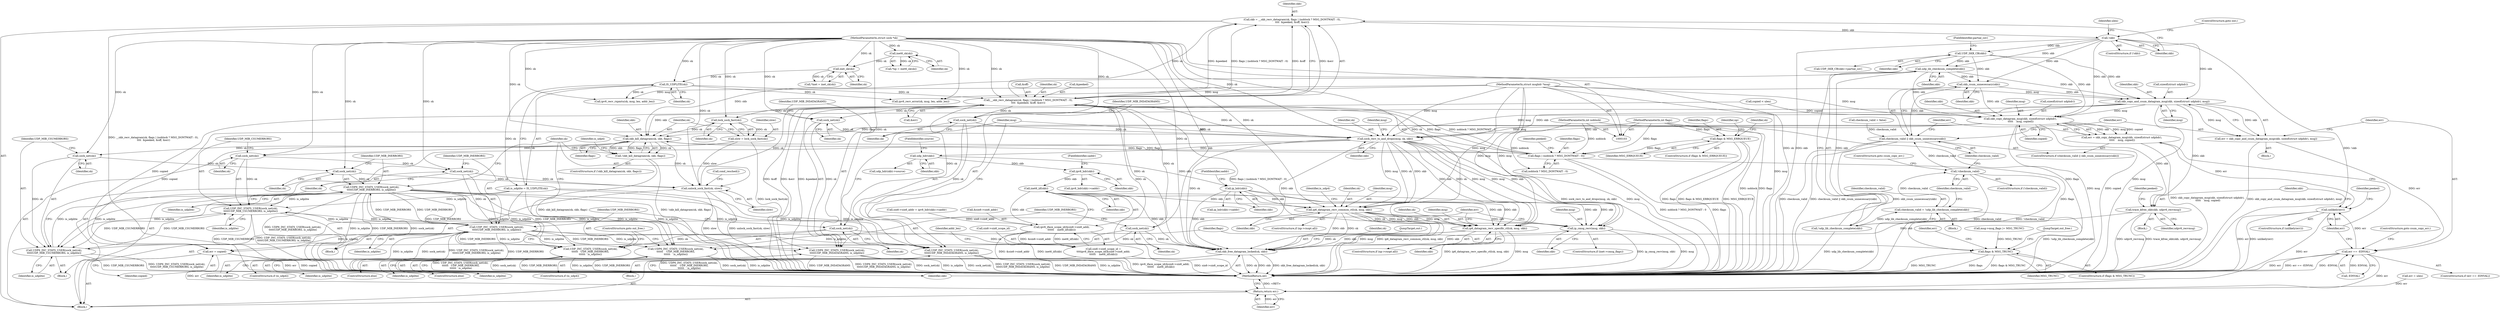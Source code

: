 digraph "0_linux_197c949e7798fbf28cfadc69d9ca0c2abbf93191_0@API" {
"1000170" [label="(Call,skb = __skb_recv_datagram(sk, flags | (noblock ? MSG_DONTWAIT : 0),\n\t\t\t\t  &peeked, &off, &err))"];
"1000172" [label="(Call,__skb_recv_datagram(sk, flags | (noblock ? MSG_DONTWAIT : 0),\n\t\t\t\t  &peeked, &off, &err))"];
"1000133" [label="(Call,IS_UDPLITE(sk))"];
"1000119" [label="(Call,inet_sk(sk))"];
"1000114" [label="(Call,inet6_sk(sk))"];
"1000104" [label="(MethodParameterIn,struct sock *sk)"];
"1000477" [label="(Call,unlock_sock_fast(sk, slow))"];
"1000473" [label="(Call,sock_net(sk))"];
"1000468" [label="(Call,sock_net(sk))"];
"1000447" [label="(Call,skb_kill_datagram(sk, skb, flags))"];
"1000443" [label="(Call,lock_sock_fast(sk))"];
"1000239" [label="(Call,udp_lib_checksum_complete(skb))"];
"1000187" [label="(Call,!skb)"];
"1000170" [label="(Call,skb = __skb_recv_datagram(sk, flags | (noblock ? MSG_DONTWAIT : 0),\n\t\t\t\t  &peeked, &off, &err))"];
"1000232" [label="(Call,UDP_SKB_CB(skb))"];
"1000262" [label="(Call,skb_copy_and_csum_datagram_msg(skb, sizeof(struct udphdr), msg))"];
"1000248" [label="(Call,skb_csum_unnecessary(skb))"];
"1000105" [label="(MethodParameterIn,struct msghdr *msg)"];
"1000174" [label="(Call,flags | (noblock ? MSG_DONTWAIT : 0))"];
"1000142" [label="(Call,flags & MSG_ERRQUEUE)"];
"1000108" [label="(MethodParameterIn,int flags)"];
"1000107" [label="(MethodParameterIn,int noblock)"];
"1000461" [label="(Call,sock_net(sk))"];
"1000456" [label="(Call,sock_net(sk))"];
"1000441" [label="(Call,slow = lock_sock_fast(sk))"];
"1000238" [label="(Call,!udp_lib_checksum_complete(skb))"];
"1000236" [label="(Call,checksum_valid = !udp_lib_checksum_complete(skb))"];
"1000242" [label="(Call,!checksum_valid)"];
"1000246" [label="(Call,checksum_valid || skb_csum_unnecessary(skb))"];
"1000252" [label="(Call,skb_copy_datagram_msg(skb, sizeof(struct udphdr),\n \t\t\t\t\t    msg, copied))"];
"1000250" [label="(Call,err = skb_copy_datagram_msg(skb, sizeof(struct udphdr),\n \t\t\t\t\t    msg, copied))"];
"1000274" [label="(Call,unlikely(err))"];
"1000438" [label="(Return,return err;)"];
"1000277" [label="(Call,trace_kfree_skb(skb, udpv6_recvmsg))"];
"1000434" [label="(Call,skb_free_datagram_locked(sk, skb))"];
"1000320" [label="(Call,sock_recv_ts_and_drops(msg, sk, skb))"];
"1000339" [label="(Call,udp_hdr(skb))"];
"1000352" [label="(Call,ip_hdr(skb))"];
"1000397" [label="(Call,ip6_datagram_recv_common_ctl(sk, msg, skb))"];
"1000408" [label="(Call,ip_cmsg_recv(msg, skb))"];
"1000419" [label="(Call,ip6_datagram_recv_specific_ctl(sk, msg, skb))"];
"1000371" [label="(Call,ipv6_hdr(skb))"];
"1000383" [label="(Call,inet6_iif(skb))"];
"1000378" [label="(Call,ipv6_iface_scope_id(&sin6->sin6_addr,\n\t\t\t\t\t\t    inet6_iif(skb)))"];
"1000374" [label="(Call,sin6->sin6_scope_id =\n\t\t\t\tipv6_iface_scope_id(&sin6->sin6_addr,\n\t\t\t\t\t\t    inet6_iif(skb)))"];
"1000423" [label="(Call,err = copied)"];
"1000260" [label="(Call,err = skb_copy_and_csum_datagram_msg(skb, sizeof(struct udphdr), msg))"];
"1000268" [label="(Call,err == -EINVAL)"];
"1000292" [label="(Call,sock_net(sk))"];
"1000291" [label="(Call,UDP_INC_STATS_USER(sock_net(sk),\n\t\t\t\t\t\t   UDP_MIB_INERRORS,\n\t\t\t\t\t\t   is_udplite))"];
"1000298" [label="(Call,sock_net(sk))"];
"1000297" [label="(Call,UDP6_INC_STATS_USER(sock_net(sk),\n\t\t\t\t\t\t    UDP_MIB_INERRORS,\n\t\t\t\t\t\t    is_udplite))"];
"1000310" [label="(Call,sock_net(sk))"];
"1000309" [label="(Call,UDP_INC_STATS_USER(sock_net(sk),\n\t\t\t\t\tUDP_MIB_INDATAGRAMS, is_udplite))"];
"1000316" [label="(Call,sock_net(sk))"];
"1000315" [label="(Call,UDP6_INC_STATS_USER(sock_net(sk),\n\t\t\t\t\tUDP_MIB_INDATAGRAMS, is_udplite))"];
"1000427" [label="(Call,flags & MSG_TRUNC)"];
"1000446" [label="(Call,!skb_kill_datagram(sk, skb, flags))"];
"1000455" [label="(Call,UDP_INC_STATS_USER(sock_net(sk),\n\t\t\t\t\tUDP_MIB_CSUMERRORS, is_udplite))"];
"1000460" [label="(Call,UDP_INC_STATS_USER(sock_net(sk),\n\t\t\t\t\tUDP_MIB_INERRORS, is_udplite))"];
"1000467" [label="(Call,UDP6_INC_STATS_USER(sock_net(sk),\n\t\t\t\t\tUDP_MIB_CSUMERRORS, is_udplite))"];
"1000472" [label="(Call,UDP6_INC_STATS_USER(sock_net(sk),\n\t\t\t\t\tUDP_MIB_INERRORS, is_udplite))"];
"1000171" [label="(Identifier,skb)"];
"1000419" [label="(Call,ip6_datagram_recv_specific_ctl(sk, msg, skb))"];
"1000241" [label="(ControlStructure,if (!checksum_valid))"];
"1000250" [label="(Call,err = skb_copy_datagram_msg(skb, sizeof(struct udphdr),\n \t\t\t\t\t    msg, copied))"];
"1000252" [label="(Call,skb_copy_datagram_msg(skb, sizeof(struct udphdr),\n \t\t\t\t\t    msg, copied))"];
"1000267" [label="(ControlStructure,if (err == -EINVAL))"];
"1000442" [label="(Identifier,slow)"];
"1000269" [label="(Identifier,err)"];
"1000131" [label="(Call,is_udplite = IS_UDPLITE(sk))"];
"1000402" [label="(Identifier,is_udp4)"];
"1000309" [label="(Call,UDP_INC_STATS_USER(sock_net(sk),\n\t\t\t\t\tUDP_MIB_INDATAGRAMS, is_udplite))"];
"1000375" [label="(Call,sin6->sin6_scope_id)"];
"1000466" [label="(Block,)"];
"1000236" [label="(Call,checksum_valid = !udp_lib_checksum_complete(skb))"];
"1000107" [label="(MethodParameterIn,int noblock)"];
"1000470" [label="(Identifier,UDP_MIB_CSUMERRORS)"];
"1000299" [label="(Identifier,sk)"];
"1000340" [label="(Identifier,skb)"];
"1000239" [label="(Call,udp_lib_checksum_complete(skb))"];
"1000108" [label="(MethodParameterIn,int flags)"];
"1000462" [label="(Identifier,sk)"];
"1000410" [label="(Identifier,skb)"];
"1000423" [label="(Call,err = copied)"];
"1000270" [label="(Call,-EINVAL)"];
"1000311" [label="(Identifier,sk)"];
"1000292" [label="(Call,sock_net(sk))"];
"1000181" [label="(Identifier,peeked)"];
"1000448" [label="(Identifier,sk)"];
"1000454" [label="(Block,)"];
"1000372" [label="(Identifier,skb)"];
"1000464" [label="(Identifier,is_udplite)"];
"1000371" [label="(Call,ipv6_hdr(skb))"];
"1000260" [label="(Call,err = skb_copy_and_csum_datagram_msg(skb, sizeof(struct udphdr), msg))"];
"1000144" [label="(Identifier,MSG_ERRQUEUE)"];
"1000404" [label="(ControlStructure,if (inet->cmsg_flags))"];
"1000472" [label="(Call,UDP6_INC_STATS_USER(sock_net(sk),\n\t\t\t\t\tUDP_MIB_INERRORS, is_udplite))"];
"1000460" [label="(Call,UDP_INC_STATS_USER(sock_net(sk),\n\t\t\t\t\tUDP_MIB_INERRORS, is_udplite))"];
"1000240" [label="(Identifier,skb)"];
"1000467" [label="(Call,UDP6_INC_STATS_USER(sock_net(sk),\n\t\t\t\t\tUDP_MIB_CSUMERRORS, is_udplite))"];
"1000176" [label="(Call,noblock ? MSG_DONTWAIT : 0)"];
"1000438" [label="(Return,return err;)"];
"1000435" [label="(Identifier,sk)"];
"1000391" [label="(ControlStructure,if (np->rxopt.all))"];
"1000234" [label="(FieldIdentifier,partial_cov)"];
"1000293" [label="(Identifier,sk)"];
"1000314" [label="(ControlStructure,else)"];
"1000238" [label="(Call,!udp_lib_checksum_complete(skb))"];
"1000189" [label="(ControlStructure,goto out;)"];
"1000233" [label="(Identifier,skb)"];
"1000444" [label="(Identifier,sk)"];
"1000458" [label="(Identifier,UDP_MIB_CSUMERRORS)"];
"1000300" [label="(Identifier,UDP_MIB_INERRORS)"];
"1000427" [label="(Call,flags & MSG_TRUNC)"];
"1000373" [label="(FieldIdentifier,saddr)"];
"1000434" [label="(Call,skb_free_datagram_locked(sk, skb))"];
"1000305" [label="(Identifier,peeked)"];
"1000187" [label="(Call,!skb)"];
"1000478" [label="(Identifier,sk)"];
"1000463" [label="(Identifier,UDP_MIB_INERRORS)"];
"1000323" [label="(Identifier,skb)"];
"1000459" [label="(Identifier,is_udplite)"];
"1000180" [label="(Call,&peeked)"];
"1000307" [label="(ControlStructure,if (is_udp4))"];
"1000242" [label="(Call,!checksum_valid)"];
"1000134" [label="(Identifier,sk)"];
"1000119" [label="(Call,inet_sk(sk))"];
"1000237" [label="(Identifier,checksum_valid)"];
"1000302" [label="(ControlStructure,goto out_free;)"];
"1000279" [label="(Identifier,udpv6_recvmsg)"];
"1000310" [label="(Call,sock_net(sk))"];
"1000430" [label="(Call,err = ulen)"];
"1000449" [label="(Identifier,skb)"];
"1000398" [label="(Identifier,sk)"];
"1000264" [label="(Call,sizeof(struct udphdr))"];
"1000146" [label="(Call,ipv6_recv_error(sk, msg, len, addr_len))"];
"1000182" [label="(Call,&off)"];
"1000456" [label="(Call,sock_net(sk))"];
"1000243" [label="(Identifier,checksum_valid)"];
"1000244" [label="(ControlStructure,goto csum_copy_err;)"];
"1000321" [label="(Identifier,msg)"];
"1000400" [label="(Identifier,skb)"];
"1000295" [label="(Identifier,is_udplite)"];
"1000213" [label="(Call,msg->msg_flags |= MSG_TRUNC)"];
"1000487" [label="(MethodReturn,int)"];
"1000425" [label="(Identifier,copied)"];
"1000436" [label="(Identifier,skb)"];
"1000272" [label="(ControlStructure,goto csum_copy_err;)"];
"1000445" [label="(ControlStructure,if (!skb_kill_datagram(sk, skb, flags)))"];
"1000313" [label="(Identifier,is_udplite)"];
"1000399" [label="(Identifier,msg)"];
"1000384" [label="(Identifier,skb)"];
"1000291" [label="(Call,UDP_INC_STATS_USER(sock_net(sk),\n\t\t\t\t\t\t   UDP_MIB_INERRORS,\n\t\t\t\t\t\t   is_udplite))"];
"1000316" [label="(Call,sock_net(sk))"];
"1000413" [label="(ControlStructure,if (np->rxopt.all))"];
"1000351" [label="(Call,ip_hdr(skb)->saddr)"];
"1000383" [label="(Call,inet6_iif(skb))"];
"1000247" [label="(Identifier,checksum_valid)"];
"1000378" [label="(Call,ipv6_iface_scope_id(&sin6->sin6_addr,\n\t\t\t\t\t\t    inet6_iif(skb)))"];
"1000175" [label="(Identifier,flags)"];
"1000480" [label="(Call,cond_resched())"];
"1000142" [label="(Call,flags & MSG_ERRQUEUE)"];
"1000322" [label="(Identifier,sk)"];
"1000420" [label="(Identifier,sk)"];
"1000245" [label="(ControlStructure,if (checksum_valid || skb_csum_unnecessary(skb)))"];
"1000439" [label="(Identifier,err)"];
"1000476" [label="(Identifier,is_udplite)"];
"1000437" [label="(JumpTarget,out:)"];
"1000326" [label="(Identifier,msg)"];
"1000112" [label="(Call,*np = inet6_sk(sk))"];
"1000263" [label="(Identifier,skb)"];
"1000370" [label="(Call,ipv6_hdr(skb)->saddr)"];
"1000461" [label="(Call,sock_net(sk))"];
"1000248" [label="(Call,skb_csum_unnecessary(skb))"];
"1000141" [label="(ControlStructure,if (flags & MSG_ERRQUEUE))"];
"1000366" [label="(Call,sin6->sin6_addr = ipv6_hdr(skb)->saddr)"];
"1000441" [label="(Call,slow = lock_sock_fast(sk))"];
"1000143" [label="(Identifier,flags)"];
"1000318" [label="(Identifier,UDP_MIB_INDATAGRAMS)"];
"1000261" [label="(Identifier,err)"];
"1000174" [label="(Call,flags | (noblock ? MSG_DONTWAIT : 0))"];
"1000254" [label="(Call,sizeof(struct udphdr))"];
"1000426" [label="(ControlStructure,if (flags & MSG_TRUNC))"];
"1000353" [label="(Identifier,skb)"];
"1000315" [label="(Call,UDP6_INC_STATS_USER(sock_net(sk),\n\t\t\t\t\tUDP_MIB_INDATAGRAMS, is_udplite))"];
"1000170" [label="(Call,skb = __skb_recv_datagram(sk, flags | (noblock ? MSG_DONTWAIT : 0),\n\t\t\t\t  &peeked, &off, &err))"];
"1000232" [label="(Call,UDP_SKB_CB(skb))"];
"1000110" [label="(Block,)"];
"1000479" [label="(Identifier,slow)"];
"1000246" [label="(Call,checksum_valid || skb_csum_unnecessary(skb))"];
"1000379" [label="(Call,&sin6->sin6_addr)"];
"1000468" [label="(Call,sock_net(sk))"];
"1000273" [label="(ControlStructure,if (unlikely(err)))"];
"1000341" [label="(FieldIdentifier,source)"];
"1000257" [label="(Identifier,copied)"];
"1000428" [label="(Identifier,flags)"];
"1000173" [label="(Identifier,sk)"];
"1000339" [label="(Call,udp_hdr(skb))"];
"1000276" [label="(Block,)"];
"1000397" [label="(Call,ip6_datagram_recv_common_ctl(sk, msg, skb))"];
"1000421" [label="(Identifier,msg)"];
"1000317" [label="(Identifier,sk)"];
"1000114" [label="(Call,inet6_sk(sk))"];
"1000268" [label="(Call,err == -EINVAL)"];
"1000473" [label="(Call,sock_net(sk))"];
"1000409" [label="(Identifier,msg)"];
"1000443" [label="(Call,lock_sock_fast(sk))"];
"1000319" [label="(Identifier,is_udplite)"];
"1000186" [label="(ControlStructure,if (!skb))"];
"1000477" [label="(Call,unlock_sock_fast(sk, slow))"];
"1000191" [label="(Identifier,ulen)"];
"1000312" [label="(Identifier,UDP_MIB_INDATAGRAMS)"];
"1000274" [label="(Call,unlikely(err))"];
"1000475" [label="(Identifier,UDP_MIB_INERRORS)"];
"1000297" [label="(Call,UDP6_INC_STATS_USER(sock_net(sk),\n\t\t\t\t\t\t    UDP_MIB_INERRORS,\n\t\t\t\t\t\t    is_udplite))"];
"1000294" [label="(Identifier,UDP_MIB_INERRORS)"];
"1000120" [label="(Identifier,sk)"];
"1000231" [label="(Call,UDP_SKB_CB(skb)->partial_cov)"];
"1000266" [label="(Identifier,msg)"];
"1000457" [label="(Identifier,sk)"];
"1000433" [label="(JumpTarget,out_free:)"];
"1000469" [label="(Identifier,sk)"];
"1000235" [label="(Block,)"];
"1000298" [label="(Call,sock_net(sk))"];
"1000422" [label="(Identifier,skb)"];
"1000259" [label="(Block,)"];
"1000277" [label="(Call,trace_kfree_skb(skb, udpv6_recvmsg))"];
"1000408" [label="(Call,ip_cmsg_recv(msg, skb))"];
"1000253" [label="(Identifier,skb)"];
"1000354" [label="(FieldIdentifier,saddr)"];
"1000154" [label="(Identifier,np)"];
"1000429" [label="(Identifier,MSG_TRUNC)"];
"1000289" [label="(ControlStructure,if (is_udp4))"];
"1000104" [label="(MethodParameterIn,struct sock *sk)"];
"1000262" [label="(Call,skb_copy_and_csum_datagram_msg(skb, sizeof(struct udphdr), msg))"];
"1000249" [label="(Identifier,skb)"];
"1000172" [label="(Call,__skb_recv_datagram(sk, flags | (noblock ? MSG_DONTWAIT : 0),\n\t\t\t\t  &peeked, &off, &err))"];
"1000471" [label="(Identifier,is_udplite)"];
"1000447" [label="(Call,skb_kill_datagram(sk, skb, flags))"];
"1000352" [label="(Call,ip_hdr(skb))"];
"1000446" [label="(Call,!skb_kill_datagram(sk, skb, flags))"];
"1000450" [label="(Identifier,flags)"];
"1000278" [label="(Identifier,skb)"];
"1000228" [label="(Call,copied < ulen)"];
"1000474" [label="(Identifier,sk)"];
"1000387" [label="(Identifier,addr_len)"];
"1000184" [label="(Call,&err)"];
"1000188" [label="(Identifier,skb)"];
"1000365" [label="(Block,)"];
"1000431" [label="(Identifier,err)"];
"1000282" [label="(Identifier,peeked)"];
"1000453" [label="(Identifier,is_udp4)"];
"1000455" [label="(Call,UDP_INC_STATS_USER(sock_net(sk),\n\t\t\t\t\tUDP_MIB_CSUMERRORS, is_udplite))"];
"1000164" [label="(Call,ipv6_recv_rxpmtu(sk, msg, len, addr_len))"];
"1000147" [label="(Identifier,sk)"];
"1000136" [label="(Call,checksum_valid = false)"];
"1000338" [label="(Call,udp_hdr(skb)->source)"];
"1000275" [label="(Identifier,err)"];
"1000256" [label="(Identifier,msg)"];
"1000296" [label="(ControlStructure,else)"];
"1000424" [label="(Identifier,err)"];
"1000115" [label="(Identifier,sk)"];
"1000374" [label="(Call,sin6->sin6_scope_id =\n\t\t\t\tipv6_iface_scope_id(&sin6->sin6_addr,\n\t\t\t\t\t\t    inet6_iif(skb)))"];
"1000301" [label="(Identifier,is_udplite)"];
"1000320" [label="(Call,sock_recv_ts_and_drops(msg, sk, skb))"];
"1000133" [label="(Call,IS_UDPLITE(sk))"];
"1000117" [label="(Call,*inet = inet_sk(sk))"];
"1000105" [label="(MethodParameterIn,struct msghdr *msg)"];
"1000251" [label="(Identifier,err)"];
"1000170" -> "1000110"  [label="AST: "];
"1000170" -> "1000172"  [label="CFG: "];
"1000171" -> "1000170"  [label="AST: "];
"1000172" -> "1000170"  [label="AST: "];
"1000188" -> "1000170"  [label="CFG: "];
"1000170" -> "1000487"  [label="DDG: __skb_recv_datagram(sk, flags | (noblock ? MSG_DONTWAIT : 0),\n\t\t\t\t  &peeked, &off, &err)"];
"1000172" -> "1000170"  [label="DDG: &err"];
"1000172" -> "1000170"  [label="DDG: &peeked"];
"1000172" -> "1000170"  [label="DDG: sk"];
"1000172" -> "1000170"  [label="DDG: &off"];
"1000172" -> "1000170"  [label="DDG: flags | (noblock ? MSG_DONTWAIT : 0)"];
"1000170" -> "1000187"  [label="DDG: skb"];
"1000172" -> "1000184"  [label="CFG: "];
"1000173" -> "1000172"  [label="AST: "];
"1000174" -> "1000172"  [label="AST: "];
"1000180" -> "1000172"  [label="AST: "];
"1000182" -> "1000172"  [label="AST: "];
"1000184" -> "1000172"  [label="AST: "];
"1000172" -> "1000487"  [label="DDG: &off"];
"1000172" -> "1000487"  [label="DDG: &err"];
"1000172" -> "1000487"  [label="DDG: &peeked"];
"1000172" -> "1000487"  [label="DDG: sk"];
"1000172" -> "1000487"  [label="DDG: flags | (noblock ? MSG_DONTWAIT : 0)"];
"1000133" -> "1000172"  [label="DDG: sk"];
"1000477" -> "1000172"  [label="DDG: sk"];
"1000104" -> "1000172"  [label="DDG: sk"];
"1000174" -> "1000172"  [label="DDG: flags"];
"1000174" -> "1000172"  [label="DDG: noblock ? MSG_DONTWAIT : 0"];
"1000172" -> "1000292"  [label="DDG: sk"];
"1000172" -> "1000298"  [label="DDG: sk"];
"1000172" -> "1000310"  [label="DDG: sk"];
"1000172" -> "1000316"  [label="DDG: sk"];
"1000172" -> "1000320"  [label="DDG: sk"];
"1000172" -> "1000434"  [label="DDG: sk"];
"1000172" -> "1000443"  [label="DDG: sk"];
"1000133" -> "1000131"  [label="AST: "];
"1000133" -> "1000134"  [label="CFG: "];
"1000134" -> "1000133"  [label="AST: "];
"1000131" -> "1000133"  [label="CFG: "];
"1000133" -> "1000131"  [label="DDG: sk"];
"1000119" -> "1000133"  [label="DDG: sk"];
"1000104" -> "1000133"  [label="DDG: sk"];
"1000133" -> "1000146"  [label="DDG: sk"];
"1000133" -> "1000164"  [label="DDG: sk"];
"1000119" -> "1000117"  [label="AST: "];
"1000119" -> "1000120"  [label="CFG: "];
"1000120" -> "1000119"  [label="AST: "];
"1000117" -> "1000119"  [label="CFG: "];
"1000119" -> "1000117"  [label="DDG: sk"];
"1000114" -> "1000119"  [label="DDG: sk"];
"1000104" -> "1000119"  [label="DDG: sk"];
"1000114" -> "1000112"  [label="AST: "];
"1000114" -> "1000115"  [label="CFG: "];
"1000115" -> "1000114"  [label="AST: "];
"1000112" -> "1000114"  [label="CFG: "];
"1000114" -> "1000112"  [label="DDG: sk"];
"1000104" -> "1000114"  [label="DDG: sk"];
"1000104" -> "1000103"  [label="AST: "];
"1000104" -> "1000487"  [label="DDG: sk"];
"1000104" -> "1000146"  [label="DDG: sk"];
"1000104" -> "1000164"  [label="DDG: sk"];
"1000104" -> "1000292"  [label="DDG: sk"];
"1000104" -> "1000298"  [label="DDG: sk"];
"1000104" -> "1000310"  [label="DDG: sk"];
"1000104" -> "1000316"  [label="DDG: sk"];
"1000104" -> "1000320"  [label="DDG: sk"];
"1000104" -> "1000397"  [label="DDG: sk"];
"1000104" -> "1000419"  [label="DDG: sk"];
"1000104" -> "1000434"  [label="DDG: sk"];
"1000104" -> "1000443"  [label="DDG: sk"];
"1000104" -> "1000447"  [label="DDG: sk"];
"1000104" -> "1000456"  [label="DDG: sk"];
"1000104" -> "1000461"  [label="DDG: sk"];
"1000104" -> "1000468"  [label="DDG: sk"];
"1000104" -> "1000473"  [label="DDG: sk"];
"1000104" -> "1000477"  [label="DDG: sk"];
"1000477" -> "1000110"  [label="AST: "];
"1000477" -> "1000479"  [label="CFG: "];
"1000478" -> "1000477"  [label="AST: "];
"1000479" -> "1000477"  [label="AST: "];
"1000480" -> "1000477"  [label="CFG: "];
"1000477" -> "1000487"  [label="DDG: slow"];
"1000477" -> "1000487"  [label="DDG: unlock_sock_fast(sk, slow)"];
"1000473" -> "1000477"  [label="DDG: sk"];
"1000461" -> "1000477"  [label="DDG: sk"];
"1000447" -> "1000477"  [label="DDG: sk"];
"1000441" -> "1000477"  [label="DDG: slow"];
"1000473" -> "1000472"  [label="AST: "];
"1000473" -> "1000474"  [label="CFG: "];
"1000474" -> "1000473"  [label="AST: "];
"1000475" -> "1000473"  [label="CFG: "];
"1000473" -> "1000472"  [label="DDG: sk"];
"1000468" -> "1000473"  [label="DDG: sk"];
"1000468" -> "1000467"  [label="AST: "];
"1000468" -> "1000469"  [label="CFG: "];
"1000469" -> "1000468"  [label="AST: "];
"1000470" -> "1000468"  [label="CFG: "];
"1000468" -> "1000467"  [label="DDG: sk"];
"1000447" -> "1000468"  [label="DDG: sk"];
"1000447" -> "1000446"  [label="AST: "];
"1000447" -> "1000450"  [label="CFG: "];
"1000448" -> "1000447"  [label="AST: "];
"1000449" -> "1000447"  [label="AST: "];
"1000450" -> "1000447"  [label="AST: "];
"1000446" -> "1000447"  [label="CFG: "];
"1000447" -> "1000174"  [label="DDG: flags"];
"1000447" -> "1000446"  [label="DDG: sk"];
"1000447" -> "1000446"  [label="DDG: skb"];
"1000447" -> "1000446"  [label="DDG: flags"];
"1000443" -> "1000447"  [label="DDG: sk"];
"1000239" -> "1000447"  [label="DDG: skb"];
"1000262" -> "1000447"  [label="DDG: skb"];
"1000174" -> "1000447"  [label="DDG: flags"];
"1000108" -> "1000447"  [label="DDG: flags"];
"1000447" -> "1000456"  [label="DDG: sk"];
"1000443" -> "1000441"  [label="AST: "];
"1000443" -> "1000444"  [label="CFG: "];
"1000444" -> "1000443"  [label="AST: "];
"1000441" -> "1000443"  [label="CFG: "];
"1000443" -> "1000441"  [label="DDG: sk"];
"1000239" -> "1000238"  [label="AST: "];
"1000239" -> "1000240"  [label="CFG: "];
"1000240" -> "1000239"  [label="AST: "];
"1000238" -> "1000239"  [label="CFG: "];
"1000239" -> "1000238"  [label="DDG: skb"];
"1000187" -> "1000239"  [label="DDG: skb"];
"1000232" -> "1000239"  [label="DDG: skb"];
"1000239" -> "1000248"  [label="DDG: skb"];
"1000239" -> "1000252"  [label="DDG: skb"];
"1000239" -> "1000262"  [label="DDG: skb"];
"1000187" -> "1000186"  [label="AST: "];
"1000187" -> "1000188"  [label="CFG: "];
"1000188" -> "1000187"  [label="AST: "];
"1000189" -> "1000187"  [label="CFG: "];
"1000191" -> "1000187"  [label="CFG: "];
"1000187" -> "1000487"  [label="DDG: skb"];
"1000187" -> "1000487"  [label="DDG: !skb"];
"1000187" -> "1000232"  [label="DDG: skb"];
"1000187" -> "1000248"  [label="DDG: skb"];
"1000187" -> "1000252"  [label="DDG: skb"];
"1000187" -> "1000262"  [label="DDG: skb"];
"1000232" -> "1000231"  [label="AST: "];
"1000232" -> "1000233"  [label="CFG: "];
"1000233" -> "1000232"  [label="AST: "];
"1000234" -> "1000232"  [label="CFG: "];
"1000232" -> "1000248"  [label="DDG: skb"];
"1000232" -> "1000252"  [label="DDG: skb"];
"1000232" -> "1000262"  [label="DDG: skb"];
"1000262" -> "1000260"  [label="AST: "];
"1000262" -> "1000266"  [label="CFG: "];
"1000263" -> "1000262"  [label="AST: "];
"1000264" -> "1000262"  [label="AST: "];
"1000266" -> "1000262"  [label="AST: "];
"1000260" -> "1000262"  [label="CFG: "];
"1000262" -> "1000487"  [label="DDG: msg"];
"1000262" -> "1000252"  [label="DDG: msg"];
"1000262" -> "1000260"  [label="DDG: skb"];
"1000262" -> "1000260"  [label="DDG: msg"];
"1000248" -> "1000262"  [label="DDG: skb"];
"1000105" -> "1000262"  [label="DDG: msg"];
"1000262" -> "1000277"  [label="DDG: skb"];
"1000262" -> "1000320"  [label="DDG: msg"];
"1000262" -> "1000320"  [label="DDG: skb"];
"1000248" -> "1000246"  [label="AST: "];
"1000248" -> "1000249"  [label="CFG: "];
"1000249" -> "1000248"  [label="AST: "];
"1000246" -> "1000248"  [label="CFG: "];
"1000248" -> "1000246"  [label="DDG: skb"];
"1000248" -> "1000252"  [label="DDG: skb"];
"1000105" -> "1000103"  [label="AST: "];
"1000105" -> "1000487"  [label="DDG: msg"];
"1000105" -> "1000146"  [label="DDG: msg"];
"1000105" -> "1000164"  [label="DDG: msg"];
"1000105" -> "1000252"  [label="DDG: msg"];
"1000105" -> "1000320"  [label="DDG: msg"];
"1000105" -> "1000397"  [label="DDG: msg"];
"1000105" -> "1000408"  [label="DDG: msg"];
"1000105" -> "1000419"  [label="DDG: msg"];
"1000174" -> "1000176"  [label="CFG: "];
"1000175" -> "1000174"  [label="AST: "];
"1000176" -> "1000174"  [label="AST: "];
"1000181" -> "1000174"  [label="CFG: "];
"1000174" -> "1000487"  [label="DDG: noblock ? MSG_DONTWAIT : 0"];
"1000174" -> "1000487"  [label="DDG: flags"];
"1000142" -> "1000174"  [label="DDG: flags"];
"1000108" -> "1000174"  [label="DDG: flags"];
"1000107" -> "1000174"  [label="DDG: noblock"];
"1000174" -> "1000427"  [label="DDG: flags"];
"1000142" -> "1000141"  [label="AST: "];
"1000142" -> "1000144"  [label="CFG: "];
"1000143" -> "1000142"  [label="AST: "];
"1000144" -> "1000142"  [label="AST: "];
"1000147" -> "1000142"  [label="CFG: "];
"1000154" -> "1000142"  [label="CFG: "];
"1000142" -> "1000487"  [label="DDG: flags & MSG_ERRQUEUE"];
"1000142" -> "1000487"  [label="DDG: MSG_ERRQUEUE"];
"1000142" -> "1000487"  [label="DDG: flags"];
"1000108" -> "1000142"  [label="DDG: flags"];
"1000108" -> "1000103"  [label="AST: "];
"1000108" -> "1000487"  [label="DDG: flags"];
"1000108" -> "1000427"  [label="DDG: flags"];
"1000107" -> "1000103"  [label="AST: "];
"1000107" -> "1000487"  [label="DDG: noblock"];
"1000107" -> "1000176"  [label="DDG: noblock"];
"1000461" -> "1000460"  [label="AST: "];
"1000461" -> "1000462"  [label="CFG: "];
"1000462" -> "1000461"  [label="AST: "];
"1000463" -> "1000461"  [label="CFG: "];
"1000461" -> "1000460"  [label="DDG: sk"];
"1000456" -> "1000461"  [label="DDG: sk"];
"1000456" -> "1000455"  [label="AST: "];
"1000456" -> "1000457"  [label="CFG: "];
"1000457" -> "1000456"  [label="AST: "];
"1000458" -> "1000456"  [label="CFG: "];
"1000456" -> "1000455"  [label="DDG: sk"];
"1000441" -> "1000110"  [label="AST: "];
"1000442" -> "1000441"  [label="AST: "];
"1000448" -> "1000441"  [label="CFG: "];
"1000441" -> "1000487"  [label="DDG: lock_sock_fast(sk)"];
"1000238" -> "1000236"  [label="AST: "];
"1000236" -> "1000238"  [label="CFG: "];
"1000238" -> "1000487"  [label="DDG: udp_lib_checksum_complete(skb)"];
"1000238" -> "1000236"  [label="DDG: udp_lib_checksum_complete(skb)"];
"1000236" -> "1000235"  [label="AST: "];
"1000237" -> "1000236"  [label="AST: "];
"1000243" -> "1000236"  [label="CFG: "];
"1000236" -> "1000487"  [label="DDG: !udp_lib_checksum_complete(skb)"];
"1000236" -> "1000242"  [label="DDG: checksum_valid"];
"1000242" -> "1000241"  [label="AST: "];
"1000242" -> "1000243"  [label="CFG: "];
"1000243" -> "1000242"  [label="AST: "];
"1000244" -> "1000242"  [label="CFG: "];
"1000247" -> "1000242"  [label="CFG: "];
"1000242" -> "1000487"  [label="DDG: !checksum_valid"];
"1000242" -> "1000487"  [label="DDG: checksum_valid"];
"1000242" -> "1000246"  [label="DDG: checksum_valid"];
"1000246" -> "1000245"  [label="AST: "];
"1000246" -> "1000247"  [label="CFG: "];
"1000247" -> "1000246"  [label="AST: "];
"1000251" -> "1000246"  [label="CFG: "];
"1000261" -> "1000246"  [label="CFG: "];
"1000246" -> "1000487"  [label="DDG: skb_csum_unnecessary(skb)"];
"1000246" -> "1000487"  [label="DDG: checksum_valid || skb_csum_unnecessary(skb)"];
"1000246" -> "1000487"  [label="DDG: checksum_valid"];
"1000136" -> "1000246"  [label="DDG: checksum_valid"];
"1000252" -> "1000250"  [label="AST: "];
"1000252" -> "1000257"  [label="CFG: "];
"1000253" -> "1000252"  [label="AST: "];
"1000254" -> "1000252"  [label="AST: "];
"1000256" -> "1000252"  [label="AST: "];
"1000257" -> "1000252"  [label="AST: "];
"1000250" -> "1000252"  [label="CFG: "];
"1000252" -> "1000487"  [label="DDG: copied"];
"1000252" -> "1000487"  [label="DDG: msg"];
"1000252" -> "1000250"  [label="DDG: skb"];
"1000252" -> "1000250"  [label="DDG: msg"];
"1000252" -> "1000250"  [label="DDG: copied"];
"1000228" -> "1000252"  [label="DDG: copied"];
"1000252" -> "1000277"  [label="DDG: skb"];
"1000252" -> "1000320"  [label="DDG: msg"];
"1000252" -> "1000320"  [label="DDG: skb"];
"1000252" -> "1000423"  [label="DDG: copied"];
"1000250" -> "1000245"  [label="AST: "];
"1000251" -> "1000250"  [label="AST: "];
"1000275" -> "1000250"  [label="CFG: "];
"1000250" -> "1000487"  [label="DDG: skb_copy_datagram_msg(skb, sizeof(struct udphdr),\n \t\t\t\t\t    msg, copied)"];
"1000250" -> "1000274"  [label="DDG: err"];
"1000274" -> "1000273"  [label="AST: "];
"1000274" -> "1000275"  [label="CFG: "];
"1000275" -> "1000274"  [label="AST: "];
"1000278" -> "1000274"  [label="CFG: "];
"1000305" -> "1000274"  [label="CFG: "];
"1000274" -> "1000487"  [label="DDG: err"];
"1000274" -> "1000487"  [label="DDG: unlikely(err)"];
"1000268" -> "1000274"  [label="DDG: err"];
"1000274" -> "1000438"  [label="DDG: err"];
"1000438" -> "1000110"  [label="AST: "];
"1000438" -> "1000439"  [label="CFG: "];
"1000439" -> "1000438"  [label="AST: "];
"1000487" -> "1000438"  [label="CFG: "];
"1000438" -> "1000487"  [label="DDG: <RET>"];
"1000439" -> "1000438"  [label="DDG: err"];
"1000268" -> "1000438"  [label="DDG: err"];
"1000423" -> "1000438"  [label="DDG: err"];
"1000430" -> "1000438"  [label="DDG: err"];
"1000277" -> "1000276"  [label="AST: "];
"1000277" -> "1000279"  [label="CFG: "];
"1000278" -> "1000277"  [label="AST: "];
"1000279" -> "1000277"  [label="AST: "];
"1000282" -> "1000277"  [label="CFG: "];
"1000277" -> "1000487"  [label="DDG: trace_kfree_skb(skb, udpv6_recvmsg)"];
"1000277" -> "1000487"  [label="DDG: udpv6_recvmsg"];
"1000277" -> "1000434"  [label="DDG: skb"];
"1000434" -> "1000110"  [label="AST: "];
"1000434" -> "1000436"  [label="CFG: "];
"1000435" -> "1000434"  [label="AST: "];
"1000436" -> "1000434"  [label="AST: "];
"1000437" -> "1000434"  [label="CFG: "];
"1000434" -> "1000487"  [label="DDG: skb"];
"1000434" -> "1000487"  [label="DDG: skb_free_datagram_locked(sk, skb)"];
"1000434" -> "1000487"  [label="DDG: sk"];
"1000397" -> "1000434"  [label="DDG: sk"];
"1000397" -> "1000434"  [label="DDG: skb"];
"1000292" -> "1000434"  [label="DDG: sk"];
"1000298" -> "1000434"  [label="DDG: sk"];
"1000419" -> "1000434"  [label="DDG: sk"];
"1000419" -> "1000434"  [label="DDG: skb"];
"1000320" -> "1000434"  [label="DDG: sk"];
"1000320" -> "1000434"  [label="DDG: skb"];
"1000383" -> "1000434"  [label="DDG: skb"];
"1000352" -> "1000434"  [label="DDG: skb"];
"1000408" -> "1000434"  [label="DDG: skb"];
"1000320" -> "1000110"  [label="AST: "];
"1000320" -> "1000323"  [label="CFG: "];
"1000321" -> "1000320"  [label="AST: "];
"1000322" -> "1000320"  [label="AST: "];
"1000323" -> "1000320"  [label="AST: "];
"1000326" -> "1000320"  [label="CFG: "];
"1000320" -> "1000487"  [label="DDG: msg"];
"1000320" -> "1000487"  [label="DDG: sock_recv_ts_and_drops(msg, sk, skb)"];
"1000310" -> "1000320"  [label="DDG: sk"];
"1000316" -> "1000320"  [label="DDG: sk"];
"1000320" -> "1000339"  [label="DDG: skb"];
"1000320" -> "1000397"  [label="DDG: sk"];
"1000320" -> "1000397"  [label="DDG: msg"];
"1000320" -> "1000397"  [label="DDG: skb"];
"1000320" -> "1000408"  [label="DDG: msg"];
"1000320" -> "1000408"  [label="DDG: skb"];
"1000320" -> "1000419"  [label="DDG: sk"];
"1000320" -> "1000419"  [label="DDG: msg"];
"1000320" -> "1000419"  [label="DDG: skb"];
"1000339" -> "1000338"  [label="AST: "];
"1000339" -> "1000340"  [label="CFG: "];
"1000340" -> "1000339"  [label="AST: "];
"1000341" -> "1000339"  [label="CFG: "];
"1000339" -> "1000352"  [label="DDG: skb"];
"1000339" -> "1000371"  [label="DDG: skb"];
"1000352" -> "1000351"  [label="AST: "];
"1000352" -> "1000353"  [label="CFG: "];
"1000353" -> "1000352"  [label="AST: "];
"1000354" -> "1000352"  [label="CFG: "];
"1000352" -> "1000397"  [label="DDG: skb"];
"1000352" -> "1000408"  [label="DDG: skb"];
"1000352" -> "1000419"  [label="DDG: skb"];
"1000397" -> "1000391"  [label="AST: "];
"1000397" -> "1000400"  [label="CFG: "];
"1000398" -> "1000397"  [label="AST: "];
"1000399" -> "1000397"  [label="AST: "];
"1000400" -> "1000397"  [label="AST: "];
"1000402" -> "1000397"  [label="CFG: "];
"1000397" -> "1000487"  [label="DDG: ip6_datagram_recv_common_ctl(sk, msg, skb)"];
"1000397" -> "1000487"  [label="DDG: msg"];
"1000383" -> "1000397"  [label="DDG: skb"];
"1000397" -> "1000408"  [label="DDG: msg"];
"1000397" -> "1000408"  [label="DDG: skb"];
"1000397" -> "1000419"  [label="DDG: sk"];
"1000397" -> "1000419"  [label="DDG: msg"];
"1000397" -> "1000419"  [label="DDG: skb"];
"1000408" -> "1000404"  [label="AST: "];
"1000408" -> "1000410"  [label="CFG: "];
"1000409" -> "1000408"  [label="AST: "];
"1000410" -> "1000408"  [label="AST: "];
"1000424" -> "1000408"  [label="CFG: "];
"1000408" -> "1000487"  [label="DDG: msg"];
"1000408" -> "1000487"  [label="DDG: ip_cmsg_recv(msg, skb)"];
"1000383" -> "1000408"  [label="DDG: skb"];
"1000419" -> "1000413"  [label="AST: "];
"1000419" -> "1000422"  [label="CFG: "];
"1000420" -> "1000419"  [label="AST: "];
"1000421" -> "1000419"  [label="AST: "];
"1000422" -> "1000419"  [label="AST: "];
"1000424" -> "1000419"  [label="CFG: "];
"1000419" -> "1000487"  [label="DDG: msg"];
"1000419" -> "1000487"  [label="DDG: ip6_datagram_recv_specific_ctl(sk, msg, skb)"];
"1000383" -> "1000419"  [label="DDG: skb"];
"1000371" -> "1000370"  [label="AST: "];
"1000371" -> "1000372"  [label="CFG: "];
"1000372" -> "1000371"  [label="AST: "];
"1000373" -> "1000371"  [label="CFG: "];
"1000371" -> "1000383"  [label="DDG: skb"];
"1000383" -> "1000378"  [label="AST: "];
"1000383" -> "1000384"  [label="CFG: "];
"1000384" -> "1000383"  [label="AST: "];
"1000378" -> "1000383"  [label="CFG: "];
"1000383" -> "1000378"  [label="DDG: skb"];
"1000378" -> "1000374"  [label="AST: "];
"1000379" -> "1000378"  [label="AST: "];
"1000374" -> "1000378"  [label="CFG: "];
"1000378" -> "1000487"  [label="DDG: inet6_iif(skb)"];
"1000378" -> "1000487"  [label="DDG: &sin6->sin6_addr"];
"1000378" -> "1000374"  [label="DDG: &sin6->sin6_addr"];
"1000378" -> "1000374"  [label="DDG: inet6_iif(skb)"];
"1000366" -> "1000378"  [label="DDG: sin6->sin6_addr"];
"1000374" -> "1000365"  [label="AST: "];
"1000375" -> "1000374"  [label="AST: "];
"1000387" -> "1000374"  [label="CFG: "];
"1000374" -> "1000487"  [label="DDG: sin6->sin6_scope_id"];
"1000374" -> "1000487"  [label="DDG: ipv6_iface_scope_id(&sin6->sin6_addr,\n\t\t\t\t\t\t    inet6_iif(skb))"];
"1000423" -> "1000110"  [label="AST: "];
"1000423" -> "1000425"  [label="CFG: "];
"1000424" -> "1000423"  [label="AST: "];
"1000425" -> "1000423"  [label="AST: "];
"1000428" -> "1000423"  [label="CFG: "];
"1000423" -> "1000487"  [label="DDG: copied"];
"1000423" -> "1000487"  [label="DDG: err"];
"1000228" -> "1000423"  [label="DDG: copied"];
"1000260" -> "1000259"  [label="AST: "];
"1000261" -> "1000260"  [label="AST: "];
"1000269" -> "1000260"  [label="CFG: "];
"1000260" -> "1000487"  [label="DDG: skb_copy_and_csum_datagram_msg(skb, sizeof(struct udphdr), msg)"];
"1000260" -> "1000268"  [label="DDG: err"];
"1000268" -> "1000267"  [label="AST: "];
"1000268" -> "1000270"  [label="CFG: "];
"1000269" -> "1000268"  [label="AST: "];
"1000270" -> "1000268"  [label="AST: "];
"1000272" -> "1000268"  [label="CFG: "];
"1000275" -> "1000268"  [label="CFG: "];
"1000268" -> "1000487"  [label="DDG: err"];
"1000268" -> "1000487"  [label="DDG: err == -EINVAL"];
"1000268" -> "1000487"  [label="DDG: -EINVAL"];
"1000270" -> "1000268"  [label="DDG: EINVAL"];
"1000292" -> "1000291"  [label="AST: "];
"1000292" -> "1000293"  [label="CFG: "];
"1000293" -> "1000292"  [label="AST: "];
"1000294" -> "1000292"  [label="CFG: "];
"1000292" -> "1000291"  [label="DDG: sk"];
"1000291" -> "1000289"  [label="AST: "];
"1000291" -> "1000295"  [label="CFG: "];
"1000294" -> "1000291"  [label="AST: "];
"1000295" -> "1000291"  [label="AST: "];
"1000302" -> "1000291"  [label="CFG: "];
"1000291" -> "1000487"  [label="DDG: UDP_INC_STATS_USER(sock_net(sk),\n\t\t\t\t\t\t   UDP_MIB_INERRORS,\n\t\t\t\t\t\t   is_udplite)"];
"1000291" -> "1000487"  [label="DDG: sock_net(sk)"];
"1000291" -> "1000487"  [label="DDG: UDP_MIB_INERRORS"];
"1000291" -> "1000487"  [label="DDG: is_udplite"];
"1000460" -> "1000291"  [label="DDG: UDP_MIB_INERRORS"];
"1000460" -> "1000291"  [label="DDG: is_udplite"];
"1000472" -> "1000291"  [label="DDG: UDP_MIB_INERRORS"];
"1000472" -> "1000291"  [label="DDG: is_udplite"];
"1000131" -> "1000291"  [label="DDG: is_udplite"];
"1000298" -> "1000297"  [label="AST: "];
"1000298" -> "1000299"  [label="CFG: "];
"1000299" -> "1000298"  [label="AST: "];
"1000300" -> "1000298"  [label="CFG: "];
"1000298" -> "1000297"  [label="DDG: sk"];
"1000297" -> "1000296"  [label="AST: "];
"1000297" -> "1000301"  [label="CFG: "];
"1000300" -> "1000297"  [label="AST: "];
"1000301" -> "1000297"  [label="AST: "];
"1000302" -> "1000297"  [label="CFG: "];
"1000297" -> "1000487"  [label="DDG: sock_net(sk)"];
"1000297" -> "1000487"  [label="DDG: is_udplite"];
"1000297" -> "1000487"  [label="DDG: UDP_MIB_INERRORS"];
"1000297" -> "1000487"  [label="DDG: UDP6_INC_STATS_USER(sock_net(sk),\n\t\t\t\t\t\t    UDP_MIB_INERRORS,\n\t\t\t\t\t\t    is_udplite)"];
"1000460" -> "1000297"  [label="DDG: UDP_MIB_INERRORS"];
"1000460" -> "1000297"  [label="DDG: is_udplite"];
"1000472" -> "1000297"  [label="DDG: UDP_MIB_INERRORS"];
"1000472" -> "1000297"  [label="DDG: is_udplite"];
"1000131" -> "1000297"  [label="DDG: is_udplite"];
"1000310" -> "1000309"  [label="AST: "];
"1000310" -> "1000311"  [label="CFG: "];
"1000311" -> "1000310"  [label="AST: "];
"1000312" -> "1000310"  [label="CFG: "];
"1000310" -> "1000309"  [label="DDG: sk"];
"1000309" -> "1000307"  [label="AST: "];
"1000309" -> "1000313"  [label="CFG: "];
"1000312" -> "1000309"  [label="AST: "];
"1000313" -> "1000309"  [label="AST: "];
"1000321" -> "1000309"  [label="CFG: "];
"1000309" -> "1000487"  [label="DDG: sock_net(sk)"];
"1000309" -> "1000487"  [label="DDG: UDP_INC_STATS_USER(sock_net(sk),\n\t\t\t\t\tUDP_MIB_INDATAGRAMS, is_udplite)"];
"1000309" -> "1000487"  [label="DDG: UDP_MIB_INDATAGRAMS"];
"1000309" -> "1000487"  [label="DDG: is_udplite"];
"1000131" -> "1000309"  [label="DDG: is_udplite"];
"1000472" -> "1000309"  [label="DDG: is_udplite"];
"1000460" -> "1000309"  [label="DDG: is_udplite"];
"1000316" -> "1000315"  [label="AST: "];
"1000316" -> "1000317"  [label="CFG: "];
"1000317" -> "1000316"  [label="AST: "];
"1000318" -> "1000316"  [label="CFG: "];
"1000316" -> "1000315"  [label="DDG: sk"];
"1000315" -> "1000314"  [label="AST: "];
"1000315" -> "1000319"  [label="CFG: "];
"1000318" -> "1000315"  [label="AST: "];
"1000319" -> "1000315"  [label="AST: "];
"1000321" -> "1000315"  [label="CFG: "];
"1000315" -> "1000487"  [label="DDG: UDP6_INC_STATS_USER(sock_net(sk),\n\t\t\t\t\tUDP_MIB_INDATAGRAMS, is_udplite)"];
"1000315" -> "1000487"  [label="DDG: UDP_MIB_INDATAGRAMS"];
"1000315" -> "1000487"  [label="DDG: sock_net(sk)"];
"1000315" -> "1000487"  [label="DDG: is_udplite"];
"1000131" -> "1000315"  [label="DDG: is_udplite"];
"1000472" -> "1000315"  [label="DDG: is_udplite"];
"1000460" -> "1000315"  [label="DDG: is_udplite"];
"1000427" -> "1000426"  [label="AST: "];
"1000427" -> "1000429"  [label="CFG: "];
"1000428" -> "1000427"  [label="AST: "];
"1000429" -> "1000427"  [label="AST: "];
"1000431" -> "1000427"  [label="CFG: "];
"1000433" -> "1000427"  [label="CFG: "];
"1000427" -> "1000487"  [label="DDG: flags"];
"1000427" -> "1000487"  [label="DDG: flags & MSG_TRUNC"];
"1000427" -> "1000487"  [label="DDG: MSG_TRUNC"];
"1000213" -> "1000427"  [label="DDG: MSG_TRUNC"];
"1000446" -> "1000445"  [label="AST: "];
"1000453" -> "1000446"  [label="CFG: "];
"1000478" -> "1000446"  [label="CFG: "];
"1000446" -> "1000487"  [label="DDG: skb_kill_datagram(sk, skb, flags)"];
"1000446" -> "1000487"  [label="DDG: !skb_kill_datagram(sk, skb, flags)"];
"1000455" -> "1000454"  [label="AST: "];
"1000455" -> "1000459"  [label="CFG: "];
"1000458" -> "1000455"  [label="AST: "];
"1000459" -> "1000455"  [label="AST: "];
"1000462" -> "1000455"  [label="CFG: "];
"1000455" -> "1000487"  [label="DDG: UDP_INC_STATS_USER(sock_net(sk),\n\t\t\t\t\tUDP_MIB_CSUMERRORS, is_udplite)"];
"1000455" -> "1000487"  [label="DDG: UDP_MIB_CSUMERRORS"];
"1000467" -> "1000455"  [label="DDG: UDP_MIB_CSUMERRORS"];
"1000131" -> "1000455"  [label="DDG: is_udplite"];
"1000472" -> "1000455"  [label="DDG: is_udplite"];
"1000460" -> "1000455"  [label="DDG: is_udplite"];
"1000455" -> "1000460"  [label="DDG: is_udplite"];
"1000455" -> "1000467"  [label="DDG: UDP_MIB_CSUMERRORS"];
"1000460" -> "1000454"  [label="AST: "];
"1000460" -> "1000464"  [label="CFG: "];
"1000463" -> "1000460"  [label="AST: "];
"1000464" -> "1000460"  [label="AST: "];
"1000478" -> "1000460"  [label="CFG: "];
"1000460" -> "1000487"  [label="DDG: sock_net(sk)"];
"1000460" -> "1000487"  [label="DDG: UDP_INC_STATS_USER(sock_net(sk),\n\t\t\t\t\tUDP_MIB_INERRORS, is_udplite)"];
"1000460" -> "1000487"  [label="DDG: UDP_MIB_INERRORS"];
"1000460" -> "1000487"  [label="DDG: is_udplite"];
"1000472" -> "1000460"  [label="DDG: UDP_MIB_INERRORS"];
"1000460" -> "1000467"  [label="DDG: is_udplite"];
"1000460" -> "1000472"  [label="DDG: UDP_MIB_INERRORS"];
"1000467" -> "1000466"  [label="AST: "];
"1000467" -> "1000471"  [label="CFG: "];
"1000470" -> "1000467"  [label="AST: "];
"1000471" -> "1000467"  [label="AST: "];
"1000474" -> "1000467"  [label="CFG: "];
"1000467" -> "1000487"  [label="DDG: UDP6_INC_STATS_USER(sock_net(sk),\n\t\t\t\t\tUDP_MIB_CSUMERRORS, is_udplite)"];
"1000467" -> "1000487"  [label="DDG: UDP_MIB_CSUMERRORS"];
"1000131" -> "1000467"  [label="DDG: is_udplite"];
"1000472" -> "1000467"  [label="DDG: is_udplite"];
"1000467" -> "1000472"  [label="DDG: is_udplite"];
"1000472" -> "1000466"  [label="AST: "];
"1000472" -> "1000476"  [label="CFG: "];
"1000475" -> "1000472"  [label="AST: "];
"1000476" -> "1000472"  [label="AST: "];
"1000478" -> "1000472"  [label="CFG: "];
"1000472" -> "1000487"  [label="DDG: UDP6_INC_STATS_USER(sock_net(sk),\n\t\t\t\t\tUDP_MIB_INERRORS, is_udplite)"];
"1000472" -> "1000487"  [label="DDG: is_udplite"];
"1000472" -> "1000487"  [label="DDG: UDP_MIB_INERRORS"];
"1000472" -> "1000487"  [label="DDG: sock_net(sk)"];
}
